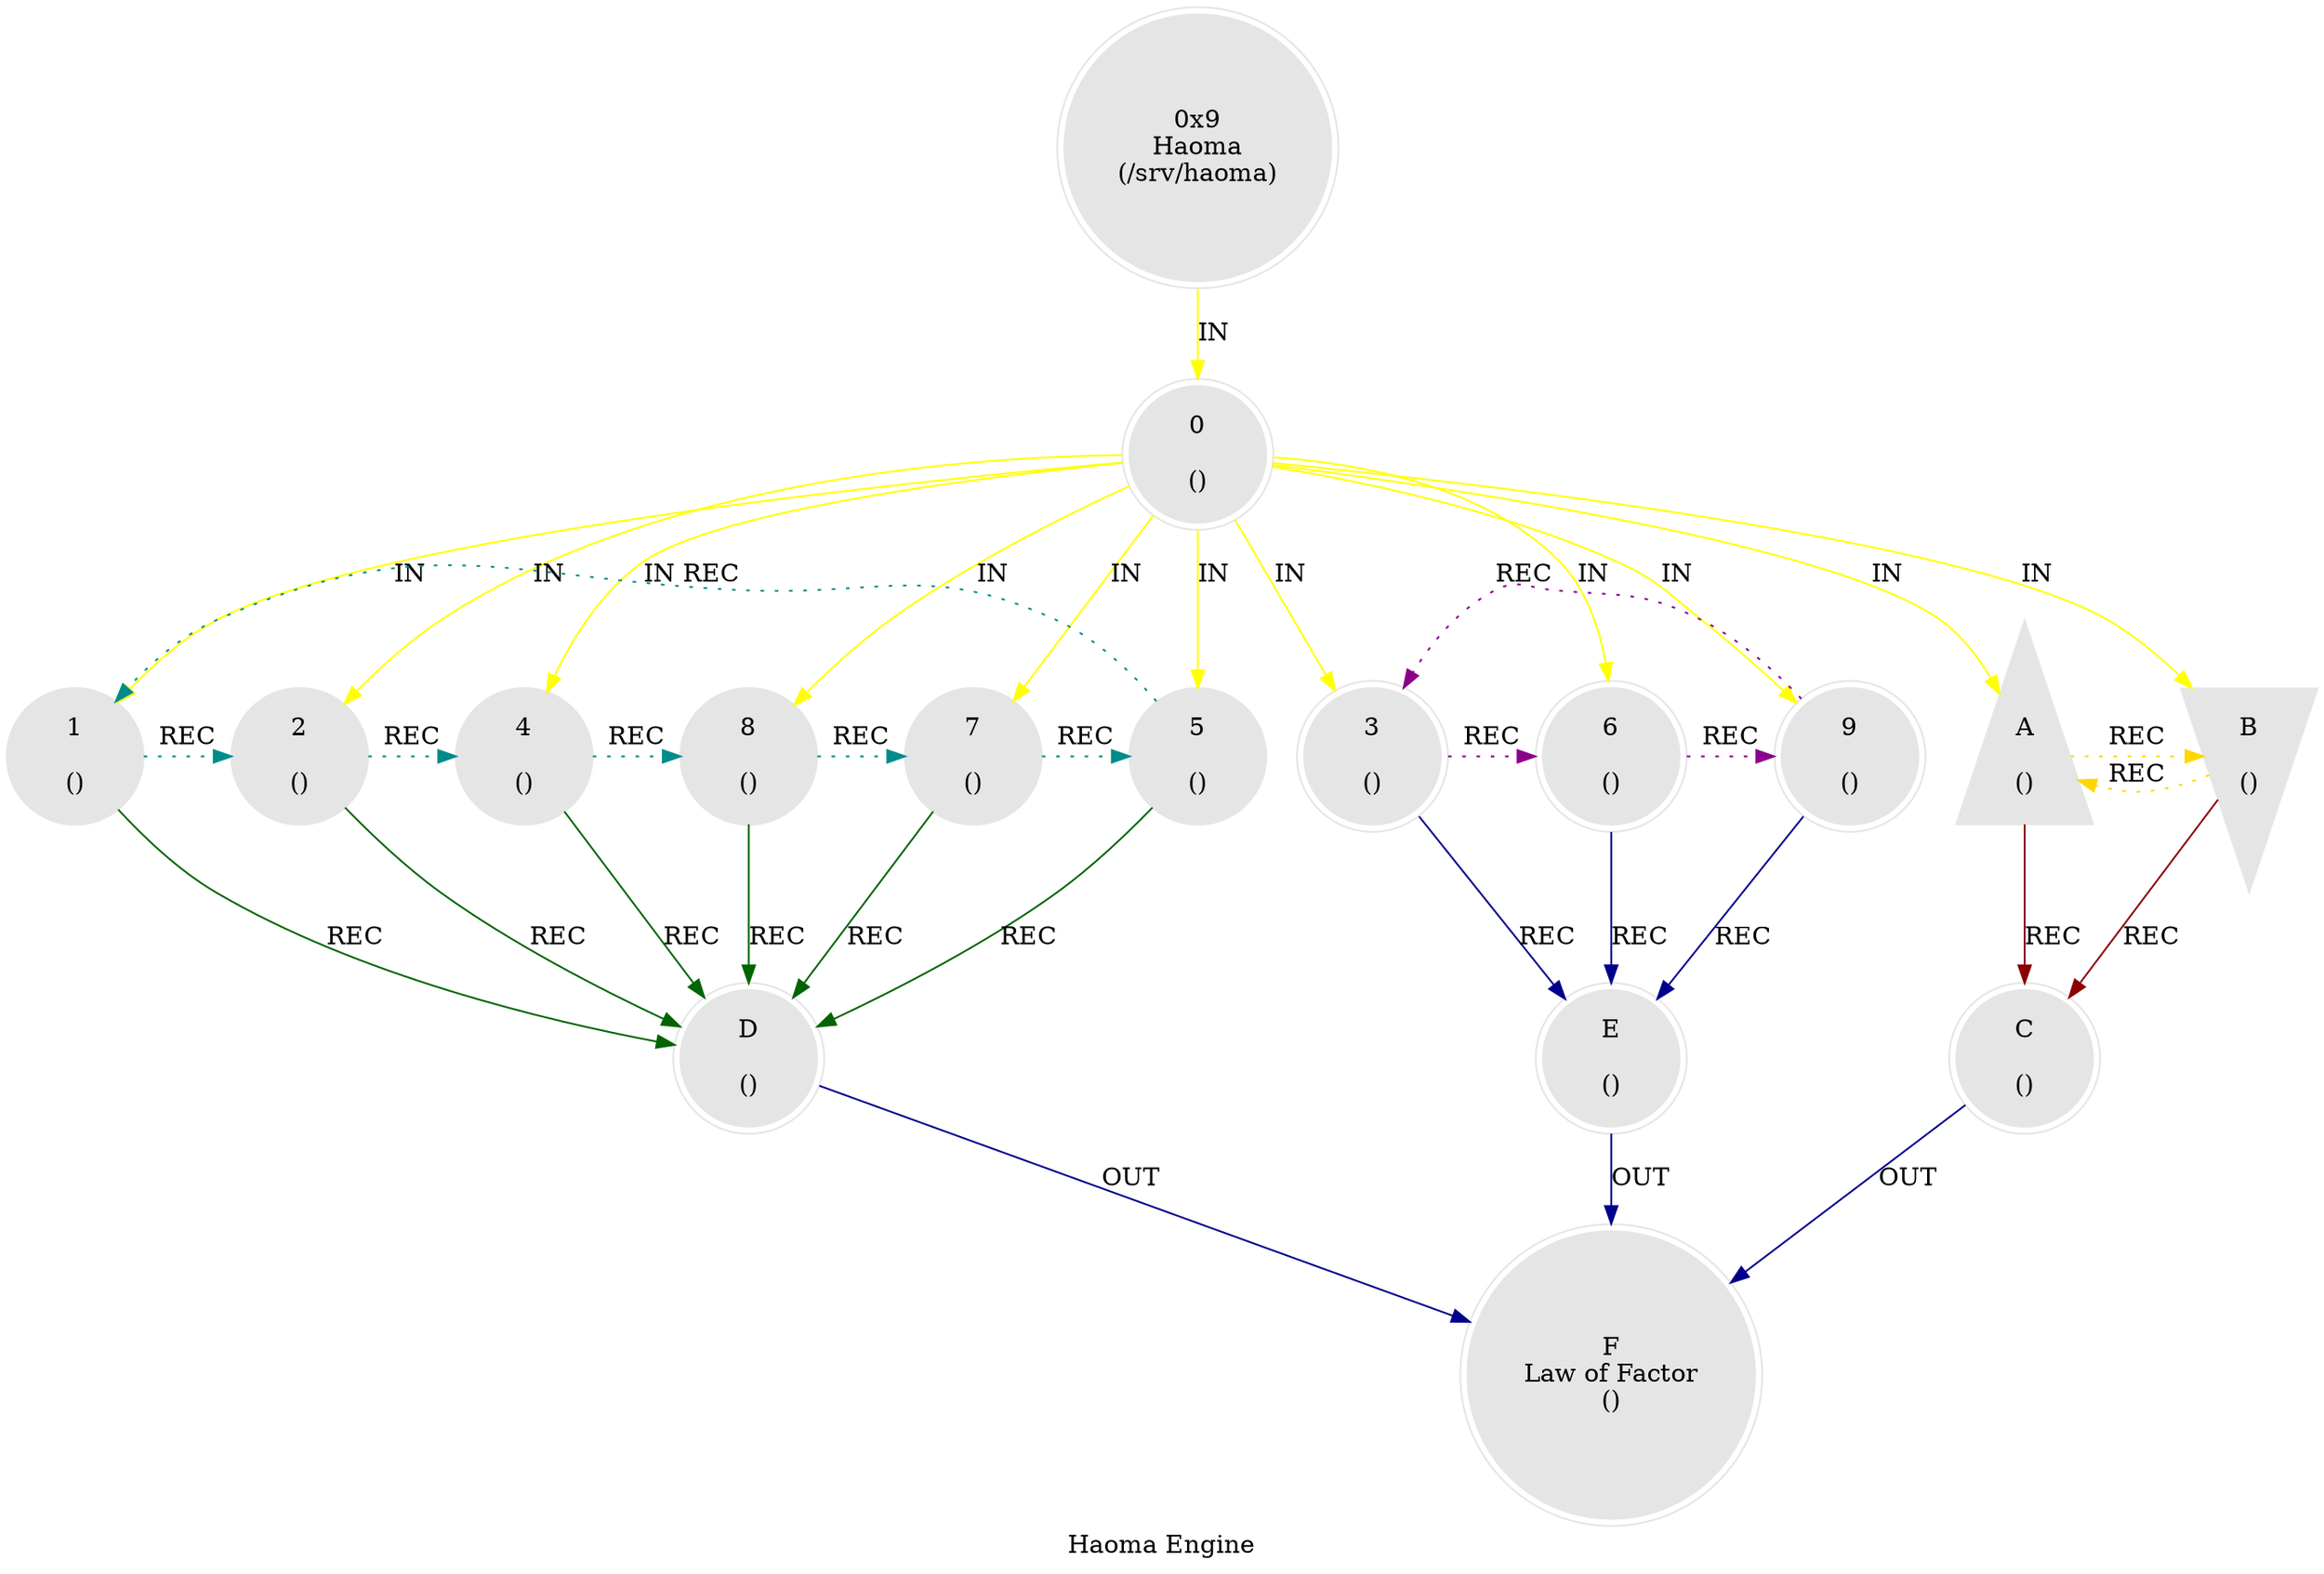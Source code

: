digraph G {
    label = "Haoma Engine";
    style = filled;
    color = red;
    comment = "";
    node [shape = polygon; sides = 6; style = filled; color = grey90;];
    
    spark_9_mythos_t [label = "0x9\nHaoma\n(/srv/haoma)";shape = doublecircle;];
    
    // The Sacred 3-6-9 (Boundary of Perception).
    // "If you knew the magnificence of 3, 6, and 9, you would have a key to the universe." — Tesla.
    // The 1-2-4-8-7-5 Vortex (Boundary of Comprehension).
    spark_0_haoma_t [label = "0\n\n()";shape = doublecircle;comment = "";];
    spark_1_haoma_t [label = "1\n\n()";shape = circle;comment = "";];
    spark_2_haoma_t [label = "2\n\n()";shape = circle;comment = "";];
    spark_4_haoma_t [label = "4\n\n()";shape = circle;comment = "";];
    spark_8_haoma_t [label = "8\n\n()";shape = circle;comment = "";];
    spark_7_haoma_t [label = "7\n\n()";shape = circle;comment = "";];
    spark_5_haoma_t [label = "5\n\n()";shape = circle;comment = "";];
    spark_3_haoma_t [label = "3\n\n()";shape = doublecircle;comment = "";];
    spark_6_haoma_t [label = "6\n\n()";shape = doublecircle;comment = "";];
    spark_9_haoma_t [label = "9\n\n()";shape = doublecircle;comment = "";];
    spark_a_haoma_t [label = "A\n\n()";shape = triangle;comment = "";];
    spark_b_haoma_t [label = "B\n\n()";shape = invtriangle;comment = "";];
    spark_c_haoma_t [label = "C\n\n()";shape = doublecircle;];
    spark_d_haoma_t [label = "D\n\n()";shape = doublecircle;];
    spark_e_haoma_t [label = "E\n\n()";shape = doublecircle;];
    spark_f_haoma_t [label = "F\nLaw of Factor\n()";shape = doublecircle;];
    
    // IN = Input
    // OUT = Output
    // REC = Recursion
    spark_9_mythos_t -> spark_0_haoma_t -> {spark_a_haoma_t spark_b_haoma_t spark_1_haoma_t spark_2_haoma_t spark_3_haoma_t spark_4_haoma_t spark_5_haoma_t spark_6_haoma_t spark_7_haoma_t spark_8_haoma_t spark_9_haoma_t} [label = "IN"; color = yellow; comment = "";];
    
    {spark_a_haoma_t spark_b_haoma_t} -> spark_c_haoma_t [label = "REC"; color = darkred; comment = "";];
    {spark_1_haoma_t spark_2_haoma_t spark_4_haoma_t spark_8_haoma_t spark_7_haoma_t spark_5_haoma_t} -> spark_d_haoma_t [label = "REC"; color = darkgreen; comment = "";];
    {spark_3_haoma_t spark_6_haoma_t spark_9_haoma_t} -> spark_e_haoma_t [label = "REC"; color = darkblue; comment = "";];
    
    spark_1_haoma_t -> spark_2_haoma_t -> spark_4_haoma_t -> spark_8_haoma_t -> spark_7_haoma_t -> spark_5_haoma_t -> spark_1_haoma_t [label = "REC"; color = darkcyan; comment = ""; style = dotted; constraint = false;];
    spark_3_haoma_t -> spark_6_haoma_t -> spark_9_haoma_t -> spark_3_haoma_t [label = "REC"; color = darkmagenta; comment = ""; style = dotted; constraint = false;];
    spark_a_haoma_t -> spark_b_haoma_t -> spark_a_haoma_t [label = "REC"; color = gold; comment = ""; style = dotted; constraint = false;];
    
    {spark_c_haoma_t spark_d_haoma_t spark_e_haoma_t} -> spark_f_haoma_t [label = "OUT"; color = darkblue; comment = "";];
}